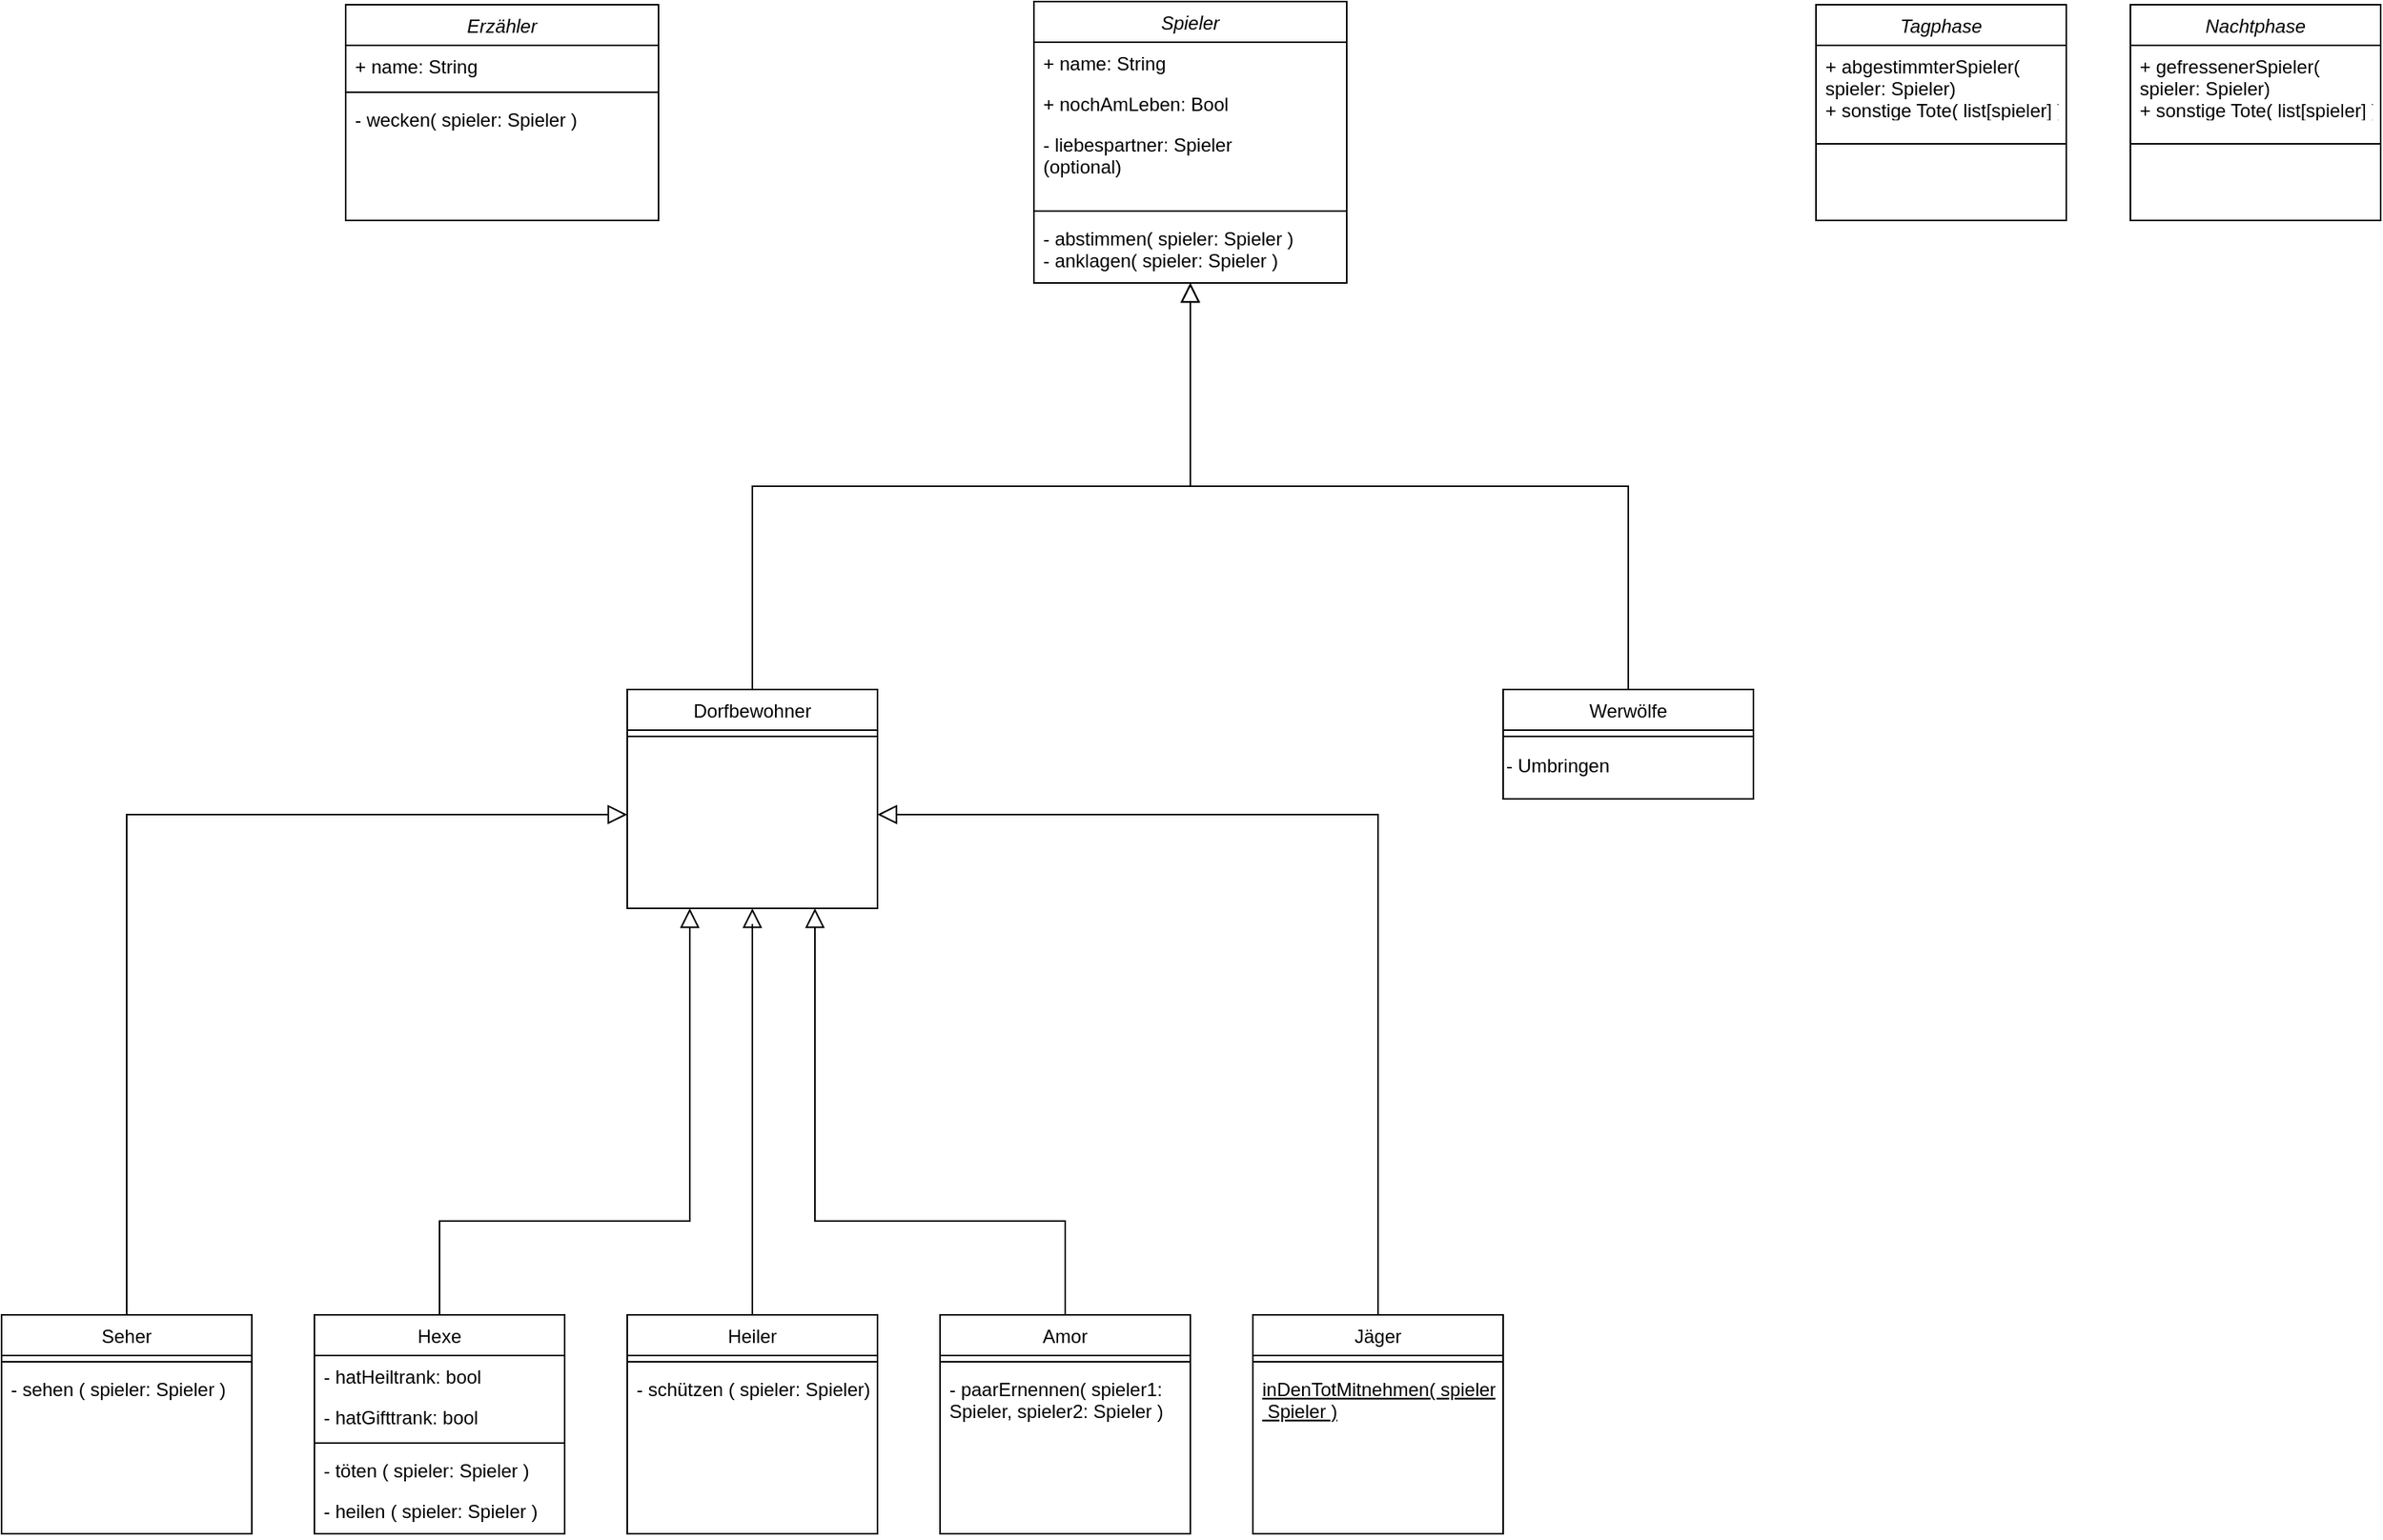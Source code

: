 <mxfile version="20.8.9" type="device"><diagram id="C5RBs43oDa-KdzZeNtuy" name="Page-1"><mxGraphModel dx="2150" dy="777" grid="1" gridSize="10" guides="1" tooltips="1" connect="1" arrows="1" fold="1" page="1" pageScale="1" pageWidth="827" pageHeight="1169" math="0" shadow="0"><root><mxCell id="WIyWlLk6GJQsqaUBKTNV-0"/><mxCell id="WIyWlLk6GJQsqaUBKTNV-1" parent="WIyWlLk6GJQsqaUBKTNV-0"/><mxCell id="zkfFHV4jXpPFQw0GAbJ--0" value="Spieler" style="swimlane;fontStyle=2;align=center;verticalAlign=top;childLayout=stackLayout;horizontal=1;startSize=26;horizontalStack=0;resizeParent=1;resizeLast=0;collapsible=1;marginBottom=0;rounded=0;shadow=0;strokeWidth=1;" parent="WIyWlLk6GJQsqaUBKTNV-1" vertex="1"><mxGeometry x="380" y="78" width="200" height="180" as="geometry"><mxRectangle x="230" y="140" width="160" height="26" as="alternateBounds"/></mxGeometry></mxCell><mxCell id="zkfFHV4jXpPFQw0GAbJ--1" value="+ name: String" style="text;align=left;verticalAlign=top;spacingLeft=4;spacingRight=4;overflow=hidden;rotatable=0;points=[[0,0.5],[1,0.5]];portConstraint=eastwest;" parent="zkfFHV4jXpPFQw0GAbJ--0" vertex="1"><mxGeometry y="26" width="200" height="26" as="geometry"/></mxCell><mxCell id="zkfFHV4jXpPFQw0GAbJ--2" value="+ nochAmLeben: Bool" style="text;align=left;verticalAlign=top;spacingLeft=4;spacingRight=4;overflow=hidden;rotatable=0;points=[[0,0.5],[1,0.5]];portConstraint=eastwest;rounded=0;shadow=0;html=0;" parent="zkfFHV4jXpPFQw0GAbJ--0" vertex="1"><mxGeometry y="52" width="200" height="26" as="geometry"/></mxCell><mxCell id="zkfFHV4jXpPFQw0GAbJ--3" value="- liebespartner: Spieler &#xA;(optional) &#xA;" style="text;align=left;verticalAlign=top;spacingLeft=4;spacingRight=4;overflow=hidden;rotatable=0;points=[[0,0.5],[1,0.5]];portConstraint=eastwest;rounded=0;shadow=0;html=0;" parent="zkfFHV4jXpPFQw0GAbJ--0" vertex="1"><mxGeometry y="78" width="200" height="52" as="geometry"/></mxCell><mxCell id="zkfFHV4jXpPFQw0GAbJ--4" value="" style="line;html=1;strokeWidth=1;align=left;verticalAlign=middle;spacingTop=-1;spacingLeft=3;spacingRight=3;rotatable=0;labelPosition=right;points=[];portConstraint=eastwest;" parent="zkfFHV4jXpPFQw0GAbJ--0" vertex="1"><mxGeometry y="130" width="200" height="8" as="geometry"/></mxCell><mxCell id="zkfFHV4jXpPFQw0GAbJ--5" value="- abstimmen( spieler: Spieler )&#xA;- anklagen( spieler: Spieler ) &#xA;&#xA;" style="text;align=left;verticalAlign=top;spacingLeft=4;spacingRight=4;overflow=hidden;rotatable=0;points=[[0,0.5],[1,0.5]];portConstraint=eastwest;" parent="zkfFHV4jXpPFQw0GAbJ--0" vertex="1"><mxGeometry y="138" width="200" height="38" as="geometry"/></mxCell><mxCell id="zkfFHV4jXpPFQw0GAbJ--6" value="Dorfbewohner" style="swimlane;fontStyle=0;align=center;verticalAlign=top;childLayout=stackLayout;horizontal=1;startSize=26;horizontalStack=0;resizeParent=1;resizeLast=0;collapsible=1;marginBottom=0;rounded=0;shadow=0;strokeWidth=1;" parent="WIyWlLk6GJQsqaUBKTNV-1" vertex="1"><mxGeometry x="120" y="518" width="160" height="140" as="geometry"><mxRectangle x="130" y="380" width="160" height="26" as="alternateBounds"/></mxGeometry></mxCell><mxCell id="zkfFHV4jXpPFQw0GAbJ--9" value="" style="line;html=1;strokeWidth=1;align=left;verticalAlign=middle;spacingTop=-1;spacingLeft=3;spacingRight=3;rotatable=0;labelPosition=right;points=[];portConstraint=eastwest;" parent="zkfFHV4jXpPFQw0GAbJ--6" vertex="1"><mxGeometry y="26" width="160" height="8" as="geometry"/></mxCell><mxCell id="zkfFHV4jXpPFQw0GAbJ--12" value="" style="endArrow=block;endSize=10;endFill=0;shadow=0;strokeWidth=1;rounded=0;curved=0;edgeStyle=elbowEdgeStyle;elbow=vertical;" parent="WIyWlLk6GJQsqaUBKTNV-1" source="zkfFHV4jXpPFQw0GAbJ--6" target="zkfFHV4jXpPFQw0GAbJ--0" edge="1"><mxGeometry width="160" relative="1" as="geometry"><mxPoint x="200" y="203" as="sourcePoint"/><mxPoint x="200" y="203" as="targetPoint"/></mxGeometry></mxCell><mxCell id="zkfFHV4jXpPFQw0GAbJ--13" value="Werwölfe" style="swimlane;fontStyle=0;align=center;verticalAlign=top;childLayout=stackLayout;horizontal=1;startSize=26;horizontalStack=0;resizeParent=1;resizeLast=0;collapsible=1;marginBottom=0;rounded=0;shadow=0;strokeWidth=1;" parent="WIyWlLk6GJQsqaUBKTNV-1" vertex="1"><mxGeometry x="680" y="518" width="160" height="70" as="geometry"><mxRectangle x="340" y="380" width="170" height="26" as="alternateBounds"/></mxGeometry></mxCell><mxCell id="zkfFHV4jXpPFQw0GAbJ--15" value="" style="line;html=1;strokeWidth=1;align=left;verticalAlign=middle;spacingTop=-1;spacingLeft=3;spacingRight=3;rotatable=0;labelPosition=right;points=[];portConstraint=eastwest;" parent="zkfFHV4jXpPFQw0GAbJ--13" vertex="1"><mxGeometry y="26" width="160" height="8" as="geometry"/></mxCell><mxCell id="B0FtPL2LULj-bTdwVaD4-62" value="- Umbringen" style="text;html=1;align=left;verticalAlign=middle;resizable=0;points=[];autosize=1;strokeColor=none;fillColor=none;" vertex="1" parent="zkfFHV4jXpPFQw0GAbJ--13"><mxGeometry y="34" width="160" height="30" as="geometry"/></mxCell><mxCell id="zkfFHV4jXpPFQw0GAbJ--16" value="" style="endArrow=block;endSize=10;endFill=0;shadow=0;strokeWidth=1;rounded=0;curved=0;edgeStyle=elbowEdgeStyle;elbow=vertical;" parent="WIyWlLk6GJQsqaUBKTNV-1" source="zkfFHV4jXpPFQw0GAbJ--13" target="zkfFHV4jXpPFQw0GAbJ--0" edge="1"><mxGeometry width="160" relative="1" as="geometry"><mxPoint x="210" y="373" as="sourcePoint"/><mxPoint x="310" y="271" as="targetPoint"/></mxGeometry></mxCell><mxCell id="B0FtPL2LULj-bTdwVaD4-9" style="edgeStyle=orthogonalEdgeStyle;rounded=0;orthogonalLoop=1;jettySize=auto;html=1;endArrow=block;endSize=10;endFill=0;shadow=0;strokeWidth=1;startArrow=none;exitX=0.5;exitY=0;exitDx=0;exitDy=0;" edge="1" parent="WIyWlLk6GJQsqaUBKTNV-1" source="B0FtPL2LULj-bTdwVaD4-0"><mxGeometry relative="1" as="geometry"><mxPoint x="120" y="598" as="targetPoint"/><Array as="points"><mxPoint x="-200" y="598"/></Array></mxGeometry></mxCell><mxCell id="B0FtPL2LULj-bTdwVaD4-0" value="Seher" style="swimlane;fontStyle=0;align=center;verticalAlign=top;childLayout=stackLayout;horizontal=1;startSize=26;horizontalStack=0;resizeParent=1;resizeLast=0;collapsible=1;marginBottom=0;rounded=0;shadow=0;strokeWidth=1;" vertex="1" parent="WIyWlLk6GJQsqaUBKTNV-1"><mxGeometry x="-280" y="918" width="160" height="140" as="geometry"><mxRectangle x="-50" y="750" width="160" height="26" as="alternateBounds"/></mxGeometry></mxCell><mxCell id="B0FtPL2LULj-bTdwVaD4-3" value="" style="line;html=1;strokeWidth=1;align=left;verticalAlign=middle;spacingTop=-1;spacingLeft=3;spacingRight=3;rotatable=0;labelPosition=right;points=[];portConstraint=eastwest;" vertex="1" parent="B0FtPL2LULj-bTdwVaD4-0"><mxGeometry y="26" width="160" height="8" as="geometry"/></mxCell><mxCell id="B0FtPL2LULj-bTdwVaD4-4" value="- sehen ( spieler: Spieler )" style="text;align=left;verticalAlign=top;spacingLeft=4;spacingRight=4;overflow=hidden;rotatable=0;points=[[0,0.5],[1,0.5]];portConstraint=eastwest;fontStyle=0" vertex="1" parent="B0FtPL2LULj-bTdwVaD4-0"><mxGeometry y="34" width="160" height="26" as="geometry"/></mxCell><mxCell id="B0FtPL2LULj-bTdwVaD4-37" style="edgeStyle=orthogonalEdgeStyle;rounded=0;orthogonalLoop=1;jettySize=auto;html=1;endArrow=block;endSize=10;endFill=0;shadow=0;strokeWidth=1;exitX=0.5;exitY=0;exitDx=0;exitDy=0;" edge="1" parent="WIyWlLk6GJQsqaUBKTNV-1" source="B0FtPL2LULj-bTdwVaD4-11"><mxGeometry relative="1" as="geometry"><mxPoint x="200" y="658" as="targetPoint"/><Array as="points"><mxPoint x="200" y="668"/><mxPoint x="200" y="668"/></Array></mxGeometry></mxCell><mxCell id="B0FtPL2LULj-bTdwVaD4-11" value="Heiler" style="swimlane;fontStyle=0;align=center;verticalAlign=top;childLayout=stackLayout;horizontal=1;startSize=26;horizontalStack=0;resizeParent=1;resizeLast=0;collapsible=1;marginBottom=0;rounded=0;shadow=0;strokeWidth=1;" vertex="1" parent="WIyWlLk6GJQsqaUBKTNV-1"><mxGeometry x="120" y="918" width="160" height="140" as="geometry"><mxRectangle x="130" y="380" width="160" height="26" as="alternateBounds"/></mxGeometry></mxCell><mxCell id="B0FtPL2LULj-bTdwVaD4-14" value="" style="line;html=1;strokeWidth=1;align=left;verticalAlign=middle;spacingTop=-1;spacingLeft=3;spacingRight=3;rotatable=0;labelPosition=right;points=[];portConstraint=eastwest;" vertex="1" parent="B0FtPL2LULj-bTdwVaD4-11"><mxGeometry y="26" width="160" height="8" as="geometry"/></mxCell><mxCell id="B0FtPL2LULj-bTdwVaD4-15" value="- schützen ( spieler: Spieler)" style="text;align=left;verticalAlign=top;spacingLeft=4;spacingRight=4;overflow=hidden;rotatable=0;points=[[0,0.5],[1,0.5]];portConstraint=eastwest;fontStyle=0" vertex="1" parent="B0FtPL2LULj-bTdwVaD4-11"><mxGeometry y="34" width="160" height="26" as="geometry"/></mxCell><mxCell id="B0FtPL2LULj-bTdwVaD4-38" style="edgeStyle=orthogonalEdgeStyle;rounded=0;orthogonalLoop=1;jettySize=auto;html=1;endArrow=block;endSize=10;endFill=0;shadow=0;strokeWidth=1;entryX=0.75;entryY=1;entryDx=0;entryDy=0;" edge="1" parent="WIyWlLk6GJQsqaUBKTNV-1" source="B0FtPL2LULj-bTdwVaD4-17" target="zkfFHV4jXpPFQw0GAbJ--6"><mxGeometry relative="1" as="geometry"><mxPoint x="240" y="668" as="targetPoint"/><Array as="points"><mxPoint x="400" y="858"/><mxPoint x="240" y="858"/></Array></mxGeometry></mxCell><mxCell id="B0FtPL2LULj-bTdwVaD4-17" value="Amor" style="swimlane;fontStyle=0;align=center;verticalAlign=top;childLayout=stackLayout;horizontal=1;startSize=26;horizontalStack=0;resizeParent=1;resizeLast=0;collapsible=1;marginBottom=0;rounded=0;shadow=0;strokeWidth=1;" vertex="1" parent="WIyWlLk6GJQsqaUBKTNV-1"><mxGeometry x="320" y="918" width="160" height="140" as="geometry"><mxRectangle x="130" y="380" width="160" height="26" as="alternateBounds"/></mxGeometry></mxCell><mxCell id="B0FtPL2LULj-bTdwVaD4-20" value="" style="line;html=1;strokeWidth=1;align=left;verticalAlign=middle;spacingTop=-1;spacingLeft=3;spacingRight=3;rotatable=0;labelPosition=right;points=[];portConstraint=eastwest;" vertex="1" parent="B0FtPL2LULj-bTdwVaD4-17"><mxGeometry y="26" width="160" height="8" as="geometry"/></mxCell><mxCell id="B0FtPL2LULj-bTdwVaD4-21" value="- paarErnennen( spieler1:&#xA;Spieler, spieler2: Spieler ) " style="text;align=left;verticalAlign=top;spacingLeft=4;spacingRight=4;overflow=hidden;rotatable=0;points=[[0,0.5],[1,0.5]];portConstraint=eastwest;fontStyle=0" vertex="1" parent="B0FtPL2LULj-bTdwVaD4-17"><mxGeometry y="34" width="160" height="44" as="geometry"/></mxCell><mxCell id="B0FtPL2LULj-bTdwVaD4-40" style="edgeStyle=orthogonalEdgeStyle;rounded=0;orthogonalLoop=1;jettySize=auto;html=1;endArrow=block;endSize=10;endFill=0;shadow=0;strokeWidth=1;exitX=0.5;exitY=0;exitDx=0;exitDy=0;" edge="1" parent="WIyWlLk6GJQsqaUBKTNV-1" source="B0FtPL2LULj-bTdwVaD4-23"><mxGeometry relative="1" as="geometry"><mxPoint x="280" y="598" as="targetPoint"/><Array as="points"><mxPoint x="600" y="598"/><mxPoint x="280" y="598"/></Array></mxGeometry></mxCell><mxCell id="B0FtPL2LULj-bTdwVaD4-23" value="Jäger" style="swimlane;fontStyle=0;align=center;verticalAlign=top;childLayout=stackLayout;horizontal=1;startSize=26;horizontalStack=0;resizeParent=1;resizeLast=0;collapsible=1;marginBottom=0;rounded=0;shadow=0;strokeWidth=1;" vertex="1" parent="WIyWlLk6GJQsqaUBKTNV-1"><mxGeometry x="520" y="918" width="160" height="140" as="geometry"><mxRectangle x="130" y="380" width="160" height="26" as="alternateBounds"/></mxGeometry></mxCell><mxCell id="B0FtPL2LULj-bTdwVaD4-26" value="" style="line;html=1;strokeWidth=1;align=left;verticalAlign=middle;spacingTop=-1;spacingLeft=3;spacingRight=3;rotatable=0;labelPosition=right;points=[];portConstraint=eastwest;" vertex="1" parent="B0FtPL2LULj-bTdwVaD4-23"><mxGeometry y="26" width="160" height="8" as="geometry"/></mxCell><mxCell id="B0FtPL2LULj-bTdwVaD4-27" value="inDenTotMitnehmen( spieler:&#xA; Spieler )" style="text;align=left;verticalAlign=top;spacingLeft=4;spacingRight=4;overflow=hidden;rotatable=0;points=[[0,0.5],[1,0.5]];portConstraint=eastwest;fontStyle=4" vertex="1" parent="B0FtPL2LULj-bTdwVaD4-23"><mxGeometry y="34" width="160" height="46" as="geometry"/></mxCell><mxCell id="B0FtPL2LULj-bTdwVaD4-35" style="edgeStyle=orthogonalEdgeStyle;rounded=0;orthogonalLoop=1;jettySize=auto;html=1;endArrow=block;endSize=10;endFill=0;shadow=0;strokeWidth=1;exitX=0.5;exitY=0;exitDx=0;exitDy=0;" edge="1" parent="WIyWlLk6GJQsqaUBKTNV-1" source="B0FtPL2LULj-bTdwVaD4-29"><mxGeometry relative="1" as="geometry"><mxPoint x="160" y="658" as="targetPoint"/><Array as="points"><mxPoint y="858"/><mxPoint x="160" y="858"/></Array></mxGeometry></mxCell><mxCell id="B0FtPL2LULj-bTdwVaD4-41" value="Erzähler" style="swimlane;fontStyle=2;align=center;verticalAlign=top;childLayout=stackLayout;horizontal=1;startSize=26;horizontalStack=0;resizeParent=1;resizeLast=0;collapsible=1;marginBottom=0;rounded=0;shadow=0;strokeWidth=1;" vertex="1" parent="WIyWlLk6GJQsqaUBKTNV-1"><mxGeometry x="-60" y="80" width="200" height="138" as="geometry"><mxRectangle x="230" y="140" width="160" height="26" as="alternateBounds"/></mxGeometry></mxCell><mxCell id="B0FtPL2LULj-bTdwVaD4-42" value="+ name: String" style="text;align=left;verticalAlign=top;spacingLeft=4;spacingRight=4;overflow=hidden;rotatable=0;points=[[0,0.5],[1,0.5]];portConstraint=eastwest;" vertex="1" parent="B0FtPL2LULj-bTdwVaD4-41"><mxGeometry y="26" width="200" height="26" as="geometry"/></mxCell><mxCell id="B0FtPL2LULj-bTdwVaD4-45" value="" style="line;html=1;strokeWidth=1;align=left;verticalAlign=middle;spacingTop=-1;spacingLeft=3;spacingRight=3;rotatable=0;labelPosition=right;points=[];portConstraint=eastwest;" vertex="1" parent="B0FtPL2LULj-bTdwVaD4-41"><mxGeometry y="52" width="200" height="8" as="geometry"/></mxCell><mxCell id="B0FtPL2LULj-bTdwVaD4-46" value="- wecken( spieler: Spieler ) " style="text;align=left;verticalAlign=top;spacingLeft=4;spacingRight=4;overflow=hidden;rotatable=0;points=[[0,0.5],[1,0.5]];portConstraint=eastwest;" vertex="1" parent="B0FtPL2LULj-bTdwVaD4-41"><mxGeometry y="60" width="200" height="26" as="geometry"/></mxCell><mxCell id="B0FtPL2LULj-bTdwVaD4-47" value="Tagphase" style="swimlane;fontStyle=2;align=center;verticalAlign=top;childLayout=stackLayout;horizontal=1;startSize=26;horizontalStack=0;resizeParent=1;resizeLast=0;collapsible=1;marginBottom=0;rounded=0;shadow=0;strokeWidth=1;" vertex="1" parent="WIyWlLk6GJQsqaUBKTNV-1"><mxGeometry x="880" y="80" width="160" height="138" as="geometry"><mxRectangle x="230" y="140" width="160" height="26" as="alternateBounds"/></mxGeometry></mxCell><mxCell id="B0FtPL2LULj-bTdwVaD4-48" value="+ abgestimmterSpieler( &#xA;spieler: Spieler)&#xA;+ sonstige Tote( list[spieler] )" style="text;align=left;verticalAlign=top;spacingLeft=4;spacingRight=4;overflow=hidden;rotatable=0;points=[[0,0.5],[1,0.5]];portConstraint=eastwest;" vertex="1" parent="B0FtPL2LULj-bTdwVaD4-47"><mxGeometry y="26" width="160" height="44" as="geometry"/></mxCell><mxCell id="B0FtPL2LULj-bTdwVaD4-51" value="" style="line;html=1;strokeWidth=1;align=left;verticalAlign=middle;spacingTop=-1;spacingLeft=3;spacingRight=3;rotatable=0;labelPosition=right;points=[];portConstraint=eastwest;" vertex="1" parent="B0FtPL2LULj-bTdwVaD4-47"><mxGeometry y="70" width="160" height="38" as="geometry"/></mxCell><mxCell id="B0FtPL2LULj-bTdwVaD4-64" value="Nachtphase" style="swimlane;fontStyle=2;align=center;verticalAlign=top;childLayout=stackLayout;horizontal=1;startSize=26;horizontalStack=0;resizeParent=1;resizeLast=0;collapsible=1;marginBottom=0;rounded=0;shadow=0;strokeWidth=1;" vertex="1" parent="WIyWlLk6GJQsqaUBKTNV-1"><mxGeometry x="1081" y="80" width="160" height="138" as="geometry"><mxRectangle x="230" y="140" width="160" height="26" as="alternateBounds"/></mxGeometry></mxCell><mxCell id="B0FtPL2LULj-bTdwVaD4-65" value="+ gefressenerSpieler( &#xA;spieler: Spieler)&#xA;+ sonstige Tote( list[spieler] )" style="text;align=left;verticalAlign=top;spacingLeft=4;spacingRight=4;overflow=hidden;rotatable=0;points=[[0,0.5],[1,0.5]];portConstraint=eastwest;" vertex="1" parent="B0FtPL2LULj-bTdwVaD4-64"><mxGeometry y="26" width="160" height="44" as="geometry"/></mxCell><mxCell id="B0FtPL2LULj-bTdwVaD4-66" value="" style="line;html=1;strokeWidth=1;align=left;verticalAlign=middle;spacingTop=-1;spacingLeft=3;spacingRight=3;rotatable=0;labelPosition=right;points=[];portConstraint=eastwest;" vertex="1" parent="B0FtPL2LULj-bTdwVaD4-64"><mxGeometry y="70" width="160" height="38" as="geometry"/></mxCell><mxCell id="B0FtPL2LULj-bTdwVaD4-29" value="Hexe" style="swimlane;fontStyle=0;align=center;verticalAlign=top;childLayout=stackLayout;horizontal=1;startSize=26;horizontalStack=0;resizeParent=1;resizeLast=0;collapsible=1;marginBottom=0;rounded=0;shadow=0;strokeWidth=1;" vertex="1" parent="WIyWlLk6GJQsqaUBKTNV-1"><mxGeometry x="-80" y="918" width="160" height="140" as="geometry"><mxRectangle x="130" y="380" width="160" height="26" as="alternateBounds"/></mxGeometry></mxCell><mxCell id="B0FtPL2LULj-bTdwVaD4-30" value="- hatHeiltrank: bool" style="text;align=left;verticalAlign=top;spacingLeft=4;spacingRight=4;overflow=hidden;rotatable=0;points=[[0,0.5],[1,0.5]];portConstraint=eastwest;" vertex="1" parent="B0FtPL2LULj-bTdwVaD4-29"><mxGeometry y="26" width="160" height="26" as="geometry"/></mxCell><mxCell id="B0FtPL2LULj-bTdwVaD4-31" value="- hatGifttrank: bool" style="text;align=left;verticalAlign=top;spacingLeft=4;spacingRight=4;overflow=hidden;rotatable=0;points=[[0,0.5],[1,0.5]];portConstraint=eastwest;rounded=0;shadow=0;html=0;" vertex="1" parent="B0FtPL2LULj-bTdwVaD4-29"><mxGeometry y="52" width="160" height="26" as="geometry"/></mxCell><mxCell id="B0FtPL2LULj-bTdwVaD4-32" value="" style="line;html=1;strokeWidth=1;align=left;verticalAlign=middle;spacingTop=-1;spacingLeft=3;spacingRight=3;rotatable=0;labelPosition=right;points=[];portConstraint=eastwest;" vertex="1" parent="B0FtPL2LULj-bTdwVaD4-29"><mxGeometry y="78" width="160" height="8" as="geometry"/></mxCell><mxCell id="B0FtPL2LULj-bTdwVaD4-33" value="- töten ( spieler: Spieler ) " style="text;align=left;verticalAlign=top;spacingLeft=4;spacingRight=4;overflow=hidden;rotatable=0;points=[[0,0.5],[1,0.5]];portConstraint=eastwest;fontStyle=0" vertex="1" parent="B0FtPL2LULj-bTdwVaD4-29"><mxGeometry y="86" width="160" height="26" as="geometry"/></mxCell><mxCell id="B0FtPL2LULj-bTdwVaD4-34" value="- heilen ( spieler: Spieler ) " style="text;align=left;verticalAlign=top;spacingLeft=4;spacingRight=4;overflow=hidden;rotatable=0;points=[[0,0.5],[1,0.5]];portConstraint=eastwest;" vertex="1" parent="B0FtPL2LULj-bTdwVaD4-29"><mxGeometry y="112" width="160" height="28" as="geometry"/></mxCell></root></mxGraphModel></diagram></mxfile>